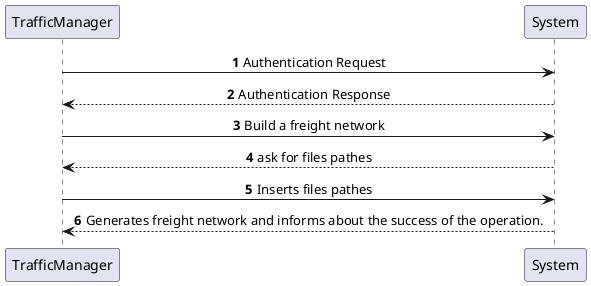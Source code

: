 @startuml
'https://plantuml.com/sequence-diagram

autonumber
skinparam sequenceMessageAlign center

TrafficManager -> System: Authentication Request
System --> TrafficManager: Authentication Response

TrafficManager -> System: Build a freight network
TrafficManager <-- System: ask for files pathes

TrafficManager -> System: Inserts files pathes
TrafficManager <-- System: Generates freight network and informs about the success of the operation.
@enduml